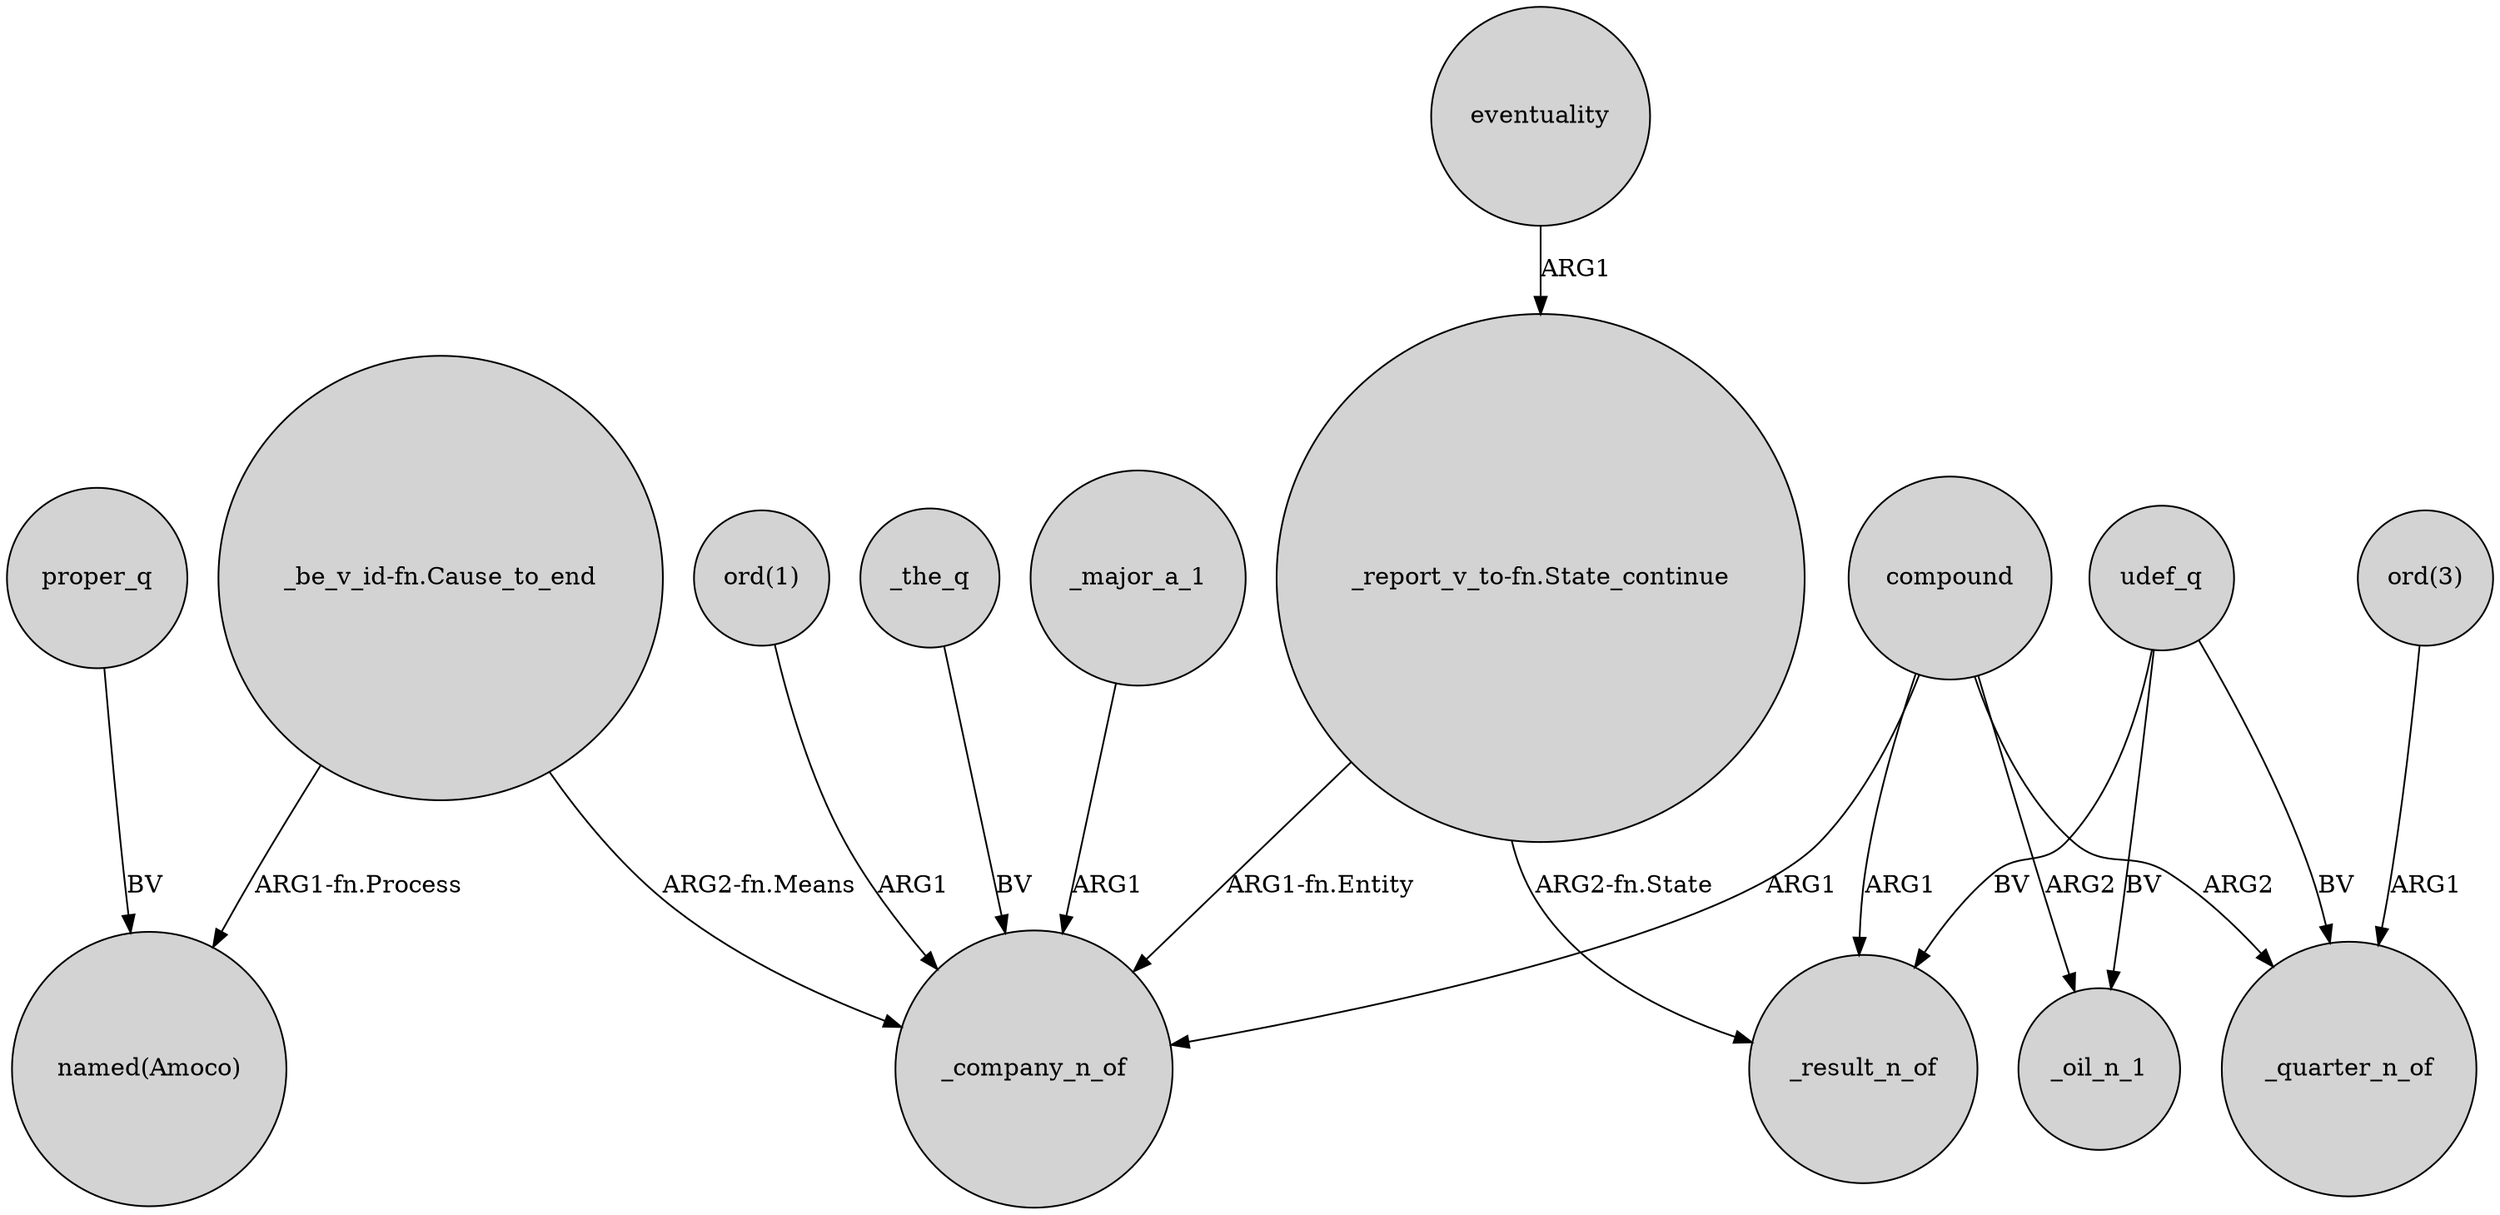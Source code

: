 digraph {
	node [shape=circle style=filled]
	"_be_v_id-fn.Cause_to_end" -> "named(Amoco)" [label="ARG1-fn.Process"]
	"ord(3)" -> _quarter_n_of [label=ARG1]
	proper_q -> "named(Amoco)" [label=BV]
	compound -> _company_n_of [label=ARG1]
	compound -> _quarter_n_of [label=ARG2]
	"_report_v_to-fn.State_continue" -> _company_n_of [label="ARG1-fn.Entity"]
	eventuality -> "_report_v_to-fn.State_continue" [label=ARG1]
	"ord(1)" -> _company_n_of [label=ARG1]
	compound -> _result_n_of [label=ARG1]
	"_report_v_to-fn.State_continue" -> _result_n_of [label="ARG2-fn.State"]
	udef_q -> _result_n_of [label=BV]
	compound -> _oil_n_1 [label=ARG2]
	_the_q -> _company_n_of [label=BV]
	"_be_v_id-fn.Cause_to_end" -> _company_n_of [label="ARG2-fn.Means"]
	udef_q -> _oil_n_1 [label=BV]
	udef_q -> _quarter_n_of [label=BV]
	_major_a_1 -> _company_n_of [label=ARG1]
}
